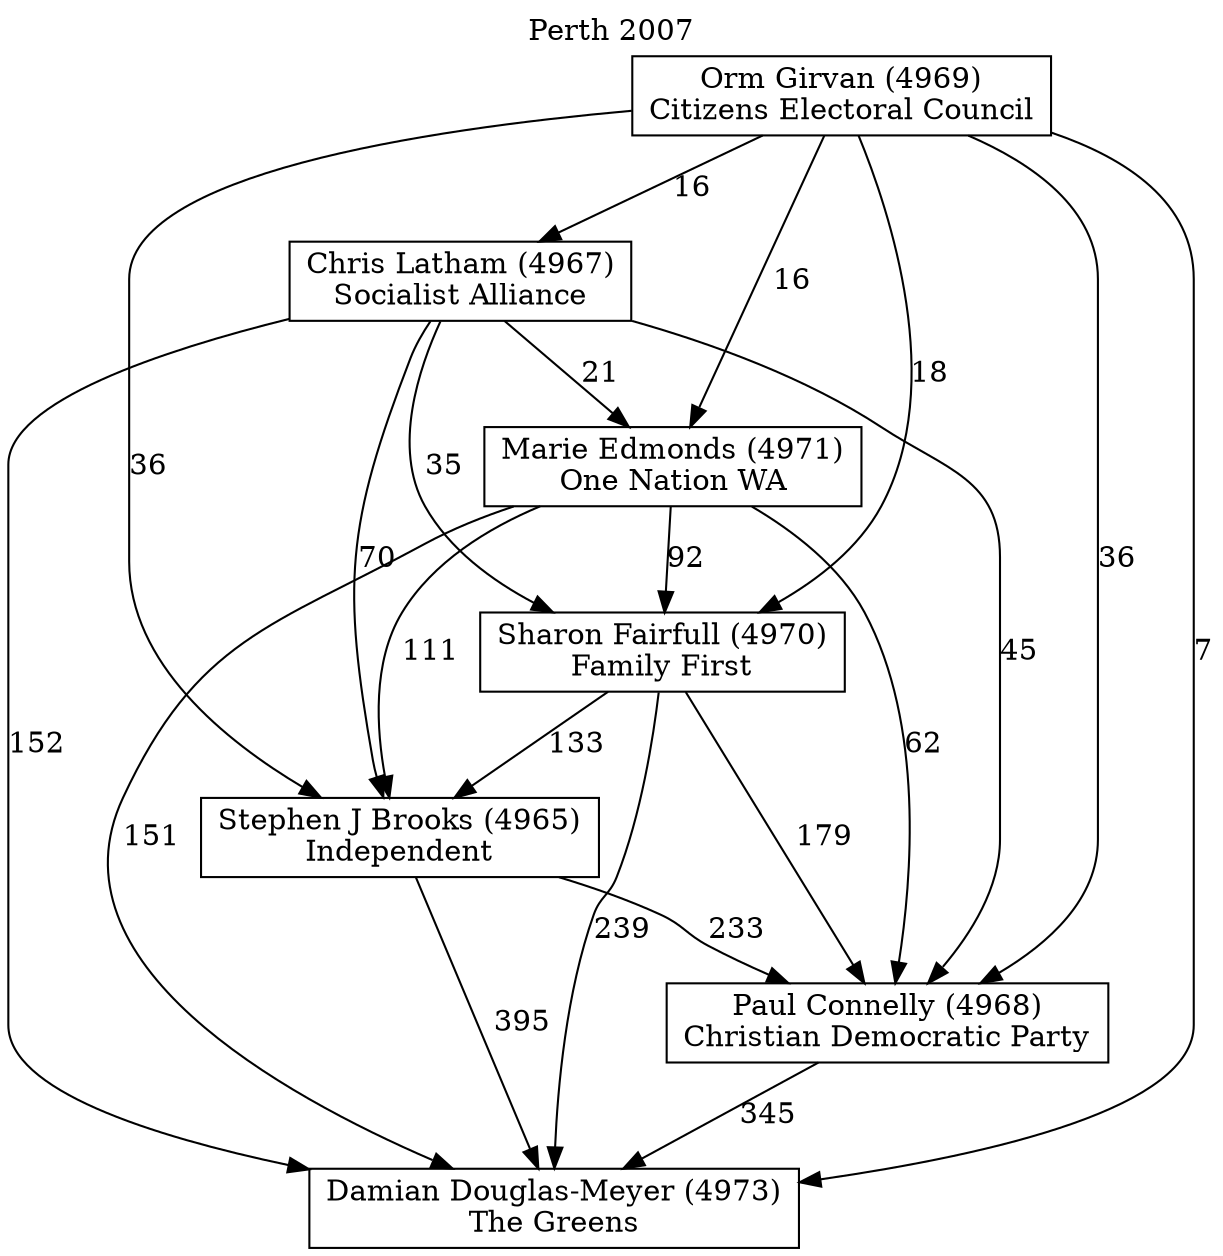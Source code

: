 // House preference flow
digraph "Damian Douglas-Meyer (4973)_Perth_2007" {
	graph [label="Perth 2007" labelloc=t mclimit=10]
	node [shape=box]
	"Chris Latham (4967)" [label="Chris Latham (4967)
Socialist Alliance"]
	"Damian Douglas-Meyer (4973)" [label="Damian Douglas-Meyer (4973)
The Greens"]
	"Marie Edmonds (4971)" [label="Marie Edmonds (4971)
One Nation WA"]
	"Orm Girvan (4969)" [label="Orm Girvan (4969)
Citizens Electoral Council"]
	"Paul Connelly (4968)" [label="Paul Connelly (4968)
Christian Democratic Party"]
	"Sharon Fairfull (4970)" [label="Sharon Fairfull (4970)
Family First"]
	"Stephen J Brooks (4965)" [label="Stephen J Brooks (4965)
Independent"]
	"Chris Latham (4967)" -> "Damian Douglas-Meyer (4973)" [label=152]
	"Chris Latham (4967)" -> "Marie Edmonds (4971)" [label=21]
	"Chris Latham (4967)" -> "Paul Connelly (4968)" [label=45]
	"Chris Latham (4967)" -> "Sharon Fairfull (4970)" [label=35]
	"Chris Latham (4967)" -> "Stephen J Brooks (4965)" [label=70]
	"Marie Edmonds (4971)" -> "Damian Douglas-Meyer (4973)" [label=151]
	"Marie Edmonds (4971)" -> "Paul Connelly (4968)" [label=62]
	"Marie Edmonds (4971)" -> "Sharon Fairfull (4970)" [label=92]
	"Marie Edmonds (4971)" -> "Stephen J Brooks (4965)" [label=111]
	"Orm Girvan (4969)" -> "Chris Latham (4967)" [label=16]
	"Orm Girvan (4969)" -> "Damian Douglas-Meyer (4973)" [label=7]
	"Orm Girvan (4969)" -> "Marie Edmonds (4971)" [label=16]
	"Orm Girvan (4969)" -> "Paul Connelly (4968)" [label=36]
	"Orm Girvan (4969)" -> "Sharon Fairfull (4970)" [label=18]
	"Orm Girvan (4969)" -> "Stephen J Brooks (4965)" [label=36]
	"Paul Connelly (4968)" -> "Damian Douglas-Meyer (4973)" [label=345]
	"Sharon Fairfull (4970)" -> "Damian Douglas-Meyer (4973)" [label=239]
	"Sharon Fairfull (4970)" -> "Paul Connelly (4968)" [label=179]
	"Sharon Fairfull (4970)" -> "Stephen J Brooks (4965)" [label=133]
	"Stephen J Brooks (4965)" -> "Damian Douglas-Meyer (4973)" [label=395]
	"Stephen J Brooks (4965)" -> "Paul Connelly (4968)" [label=233]
}
